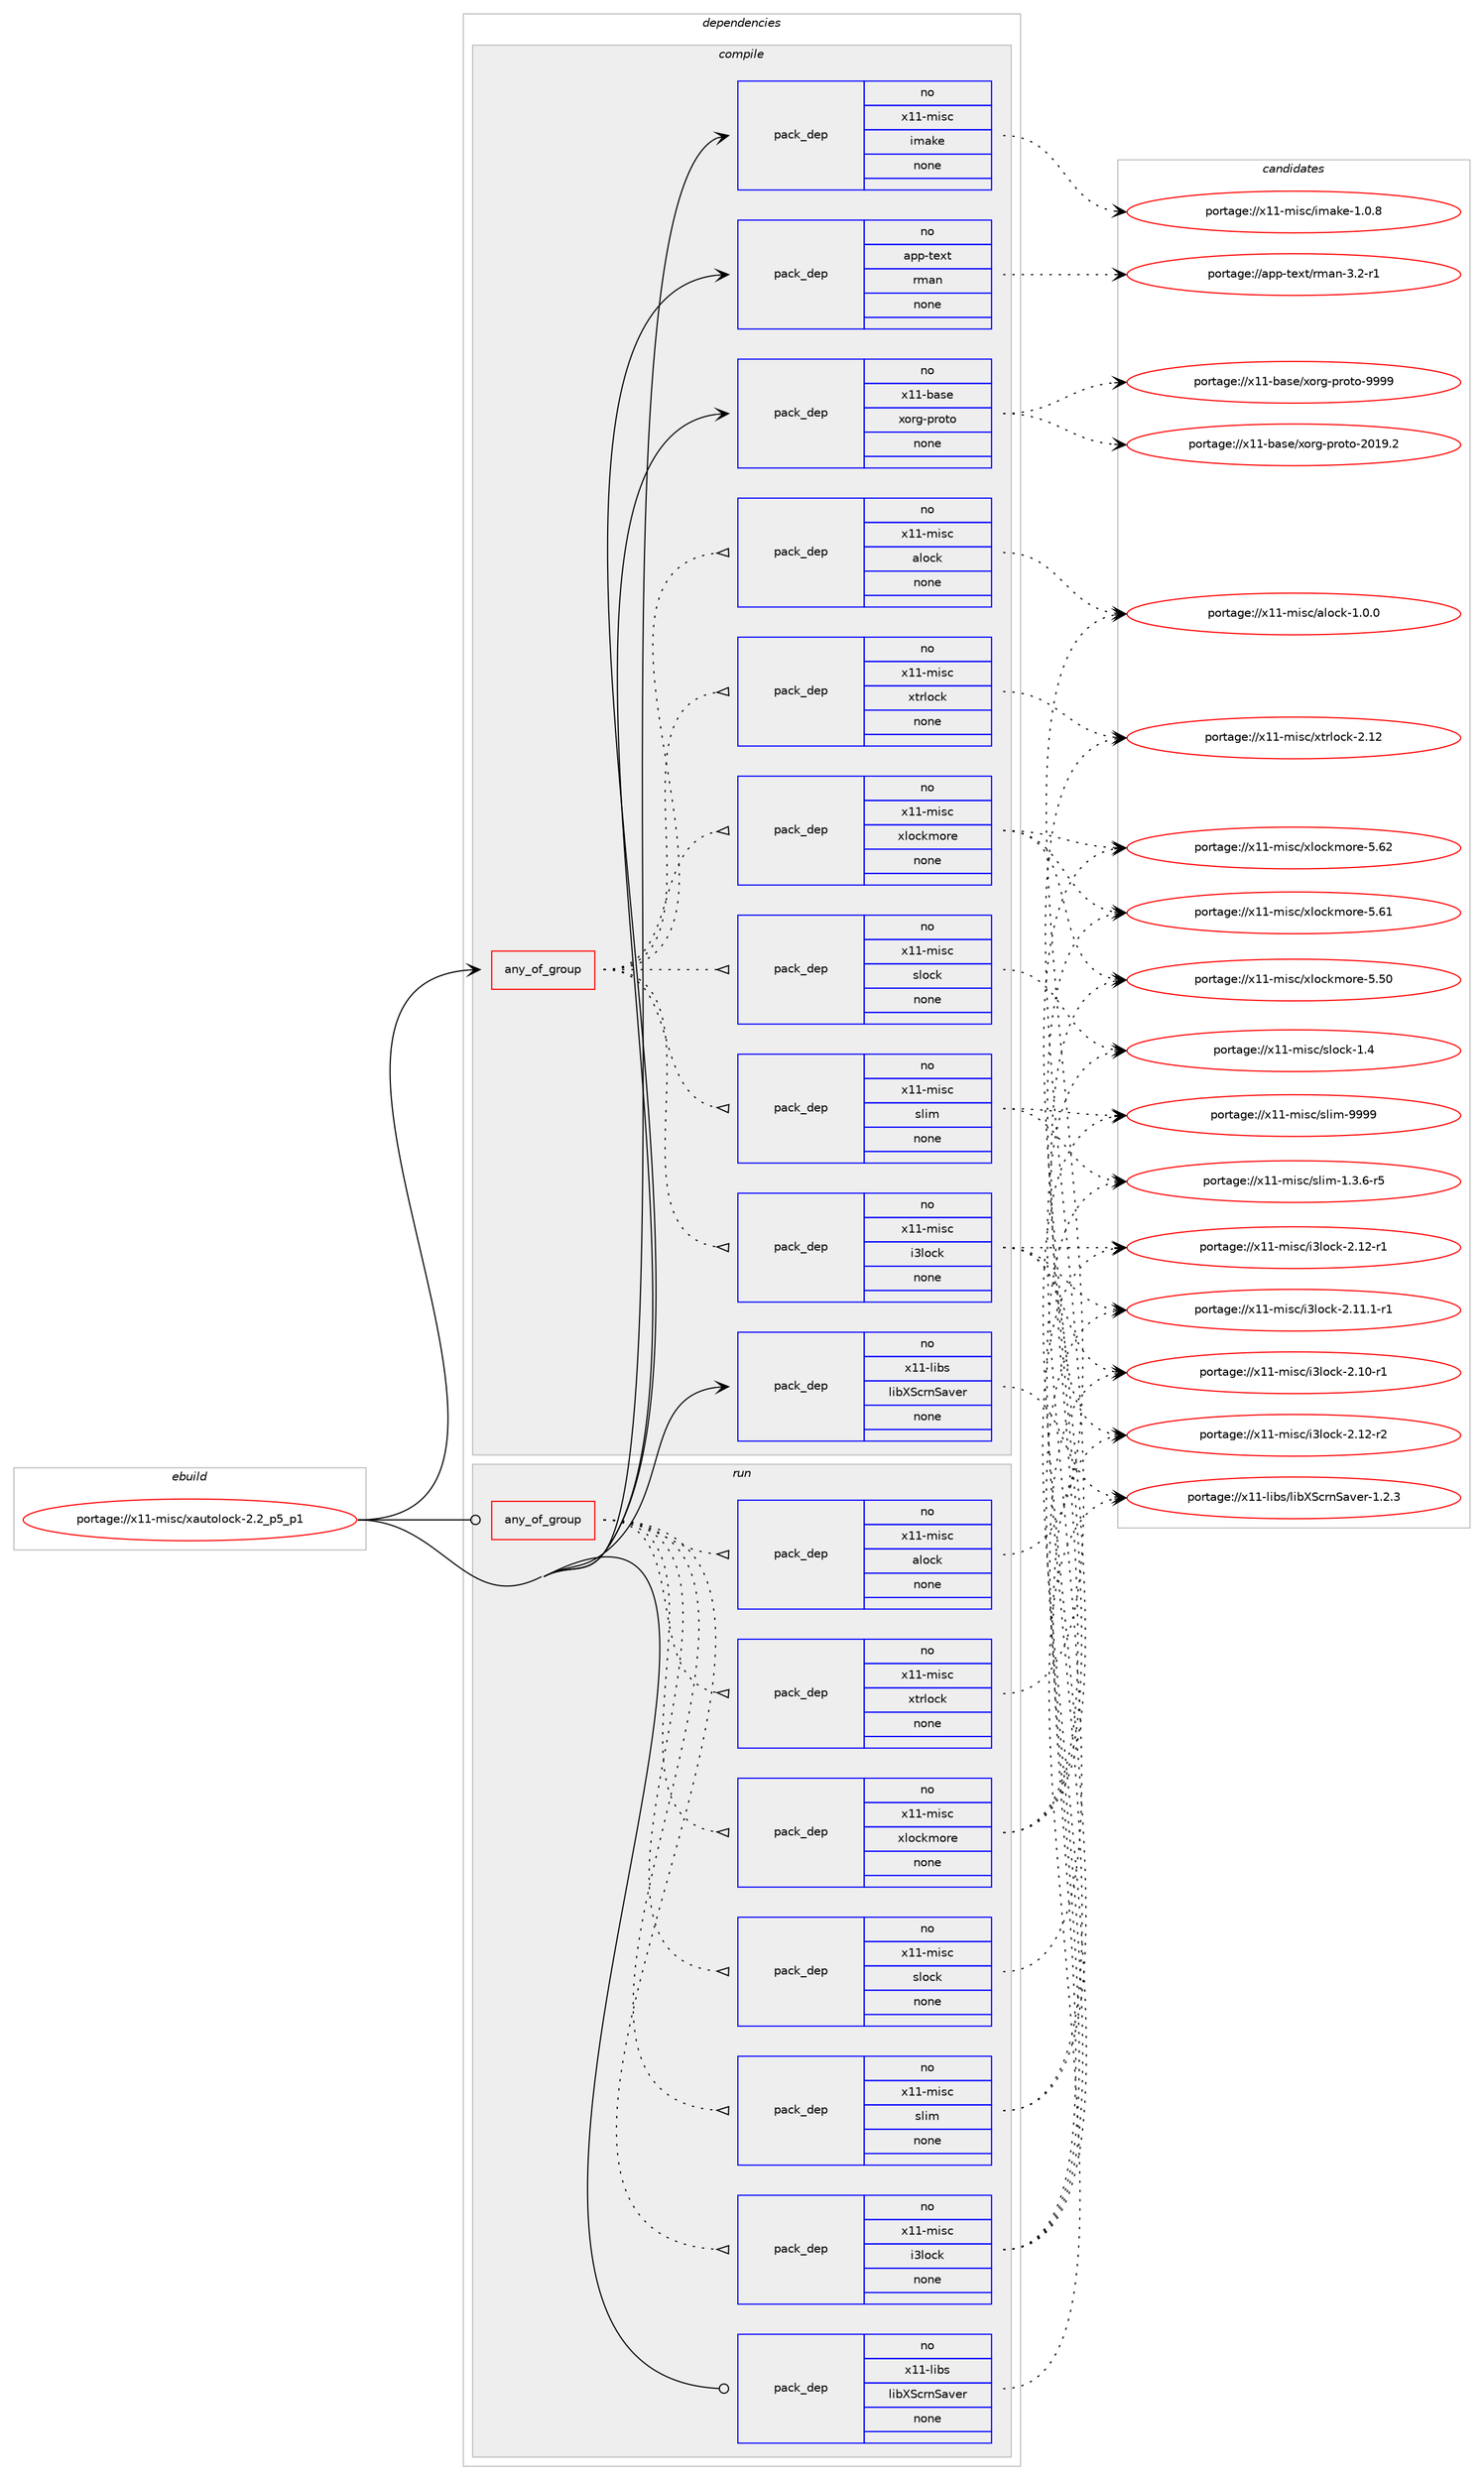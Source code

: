 digraph prolog {

# *************
# Graph options
# *************

newrank=true;
concentrate=true;
compound=true;
graph [rankdir=LR,fontname=Helvetica,fontsize=10,ranksep=1.5];#, ranksep=2.5, nodesep=0.2];
edge  [arrowhead=vee];
node  [fontname=Helvetica,fontsize=10];

# **********
# The ebuild
# **********

subgraph cluster_leftcol {
color=gray;
rank=same;
label=<<i>ebuild</i>>;
id [label="portage://x11-misc/xautolock-2.2_p5_p1", color=red, width=4, href="../x11-misc/xautolock-2.2_p5_p1.svg"];
}

# ****************
# The dependencies
# ****************

subgraph cluster_midcol {
color=gray;
label=<<i>dependencies</i>>;
subgraph cluster_compile {
fillcolor="#eeeeee";
style=filled;
label=<<i>compile</i>>;
subgraph any188 {
dependency11682 [label=<<TABLE BORDER="0" CELLBORDER="1" CELLSPACING="0" CELLPADDING="4"><TR><TD CELLPADDING="10">any_of_group</TD></TR></TABLE>>, shape=none, color=red];subgraph pack9815 {
dependency11683 [label=<<TABLE BORDER="0" CELLBORDER="1" CELLSPACING="0" CELLPADDING="4" WIDTH="220"><TR><TD ROWSPAN="6" CELLPADDING="30">pack_dep</TD></TR><TR><TD WIDTH="110">no</TD></TR><TR><TD>x11-misc</TD></TR><TR><TD>alock</TD></TR><TR><TD>none</TD></TR><TR><TD></TD></TR></TABLE>>, shape=none, color=blue];
}
dependency11682:e -> dependency11683:w [weight=20,style="dotted",arrowhead="oinv"];
subgraph pack9816 {
dependency11684 [label=<<TABLE BORDER="0" CELLBORDER="1" CELLSPACING="0" CELLPADDING="4" WIDTH="220"><TR><TD ROWSPAN="6" CELLPADDING="30">pack_dep</TD></TR><TR><TD WIDTH="110">no</TD></TR><TR><TD>x11-misc</TD></TR><TR><TD>i3lock</TD></TR><TR><TD>none</TD></TR><TR><TD></TD></TR></TABLE>>, shape=none, color=blue];
}
dependency11682:e -> dependency11684:w [weight=20,style="dotted",arrowhead="oinv"];
subgraph pack9817 {
dependency11685 [label=<<TABLE BORDER="0" CELLBORDER="1" CELLSPACING="0" CELLPADDING="4" WIDTH="220"><TR><TD ROWSPAN="6" CELLPADDING="30">pack_dep</TD></TR><TR><TD WIDTH="110">no</TD></TR><TR><TD>x11-misc</TD></TR><TR><TD>slim</TD></TR><TR><TD>none</TD></TR><TR><TD></TD></TR></TABLE>>, shape=none, color=blue];
}
dependency11682:e -> dependency11685:w [weight=20,style="dotted",arrowhead="oinv"];
subgraph pack9818 {
dependency11686 [label=<<TABLE BORDER="0" CELLBORDER="1" CELLSPACING="0" CELLPADDING="4" WIDTH="220"><TR><TD ROWSPAN="6" CELLPADDING="30">pack_dep</TD></TR><TR><TD WIDTH="110">no</TD></TR><TR><TD>x11-misc</TD></TR><TR><TD>slock</TD></TR><TR><TD>none</TD></TR><TR><TD></TD></TR></TABLE>>, shape=none, color=blue];
}
dependency11682:e -> dependency11686:w [weight=20,style="dotted",arrowhead="oinv"];
subgraph pack9819 {
dependency11687 [label=<<TABLE BORDER="0" CELLBORDER="1" CELLSPACING="0" CELLPADDING="4" WIDTH="220"><TR><TD ROWSPAN="6" CELLPADDING="30">pack_dep</TD></TR><TR><TD WIDTH="110">no</TD></TR><TR><TD>x11-misc</TD></TR><TR><TD>xlockmore</TD></TR><TR><TD>none</TD></TR><TR><TD></TD></TR></TABLE>>, shape=none, color=blue];
}
dependency11682:e -> dependency11687:w [weight=20,style="dotted",arrowhead="oinv"];
subgraph pack9820 {
dependency11688 [label=<<TABLE BORDER="0" CELLBORDER="1" CELLSPACING="0" CELLPADDING="4" WIDTH="220"><TR><TD ROWSPAN="6" CELLPADDING="30">pack_dep</TD></TR><TR><TD WIDTH="110">no</TD></TR><TR><TD>x11-misc</TD></TR><TR><TD>xtrlock</TD></TR><TR><TD>none</TD></TR><TR><TD></TD></TR></TABLE>>, shape=none, color=blue];
}
dependency11682:e -> dependency11688:w [weight=20,style="dotted",arrowhead="oinv"];
}
id:e -> dependency11682:w [weight=20,style="solid",arrowhead="vee"];
subgraph pack9821 {
dependency11689 [label=<<TABLE BORDER="0" CELLBORDER="1" CELLSPACING="0" CELLPADDING="4" WIDTH="220"><TR><TD ROWSPAN="6" CELLPADDING="30">pack_dep</TD></TR><TR><TD WIDTH="110">no</TD></TR><TR><TD>app-text</TD></TR><TR><TD>rman</TD></TR><TR><TD>none</TD></TR><TR><TD></TD></TR></TABLE>>, shape=none, color=blue];
}
id:e -> dependency11689:w [weight=20,style="solid",arrowhead="vee"];
subgraph pack9822 {
dependency11690 [label=<<TABLE BORDER="0" CELLBORDER="1" CELLSPACING="0" CELLPADDING="4" WIDTH="220"><TR><TD ROWSPAN="6" CELLPADDING="30">pack_dep</TD></TR><TR><TD WIDTH="110">no</TD></TR><TR><TD>x11-base</TD></TR><TR><TD>xorg-proto</TD></TR><TR><TD>none</TD></TR><TR><TD></TD></TR></TABLE>>, shape=none, color=blue];
}
id:e -> dependency11690:w [weight=20,style="solid",arrowhead="vee"];
subgraph pack9823 {
dependency11691 [label=<<TABLE BORDER="0" CELLBORDER="1" CELLSPACING="0" CELLPADDING="4" WIDTH="220"><TR><TD ROWSPAN="6" CELLPADDING="30">pack_dep</TD></TR><TR><TD WIDTH="110">no</TD></TR><TR><TD>x11-libs</TD></TR><TR><TD>libXScrnSaver</TD></TR><TR><TD>none</TD></TR><TR><TD></TD></TR></TABLE>>, shape=none, color=blue];
}
id:e -> dependency11691:w [weight=20,style="solid",arrowhead="vee"];
subgraph pack9824 {
dependency11692 [label=<<TABLE BORDER="0" CELLBORDER="1" CELLSPACING="0" CELLPADDING="4" WIDTH="220"><TR><TD ROWSPAN="6" CELLPADDING="30">pack_dep</TD></TR><TR><TD WIDTH="110">no</TD></TR><TR><TD>x11-misc</TD></TR><TR><TD>imake</TD></TR><TR><TD>none</TD></TR><TR><TD></TD></TR></TABLE>>, shape=none, color=blue];
}
id:e -> dependency11692:w [weight=20,style="solid",arrowhead="vee"];
}
subgraph cluster_compileandrun {
fillcolor="#eeeeee";
style=filled;
label=<<i>compile and run</i>>;
}
subgraph cluster_run {
fillcolor="#eeeeee";
style=filled;
label=<<i>run</i>>;
subgraph any189 {
dependency11693 [label=<<TABLE BORDER="0" CELLBORDER="1" CELLSPACING="0" CELLPADDING="4"><TR><TD CELLPADDING="10">any_of_group</TD></TR></TABLE>>, shape=none, color=red];subgraph pack9825 {
dependency11694 [label=<<TABLE BORDER="0" CELLBORDER="1" CELLSPACING="0" CELLPADDING="4" WIDTH="220"><TR><TD ROWSPAN="6" CELLPADDING="30">pack_dep</TD></TR><TR><TD WIDTH="110">no</TD></TR><TR><TD>x11-misc</TD></TR><TR><TD>alock</TD></TR><TR><TD>none</TD></TR><TR><TD></TD></TR></TABLE>>, shape=none, color=blue];
}
dependency11693:e -> dependency11694:w [weight=20,style="dotted",arrowhead="oinv"];
subgraph pack9826 {
dependency11695 [label=<<TABLE BORDER="0" CELLBORDER="1" CELLSPACING="0" CELLPADDING="4" WIDTH="220"><TR><TD ROWSPAN="6" CELLPADDING="30">pack_dep</TD></TR><TR><TD WIDTH="110">no</TD></TR><TR><TD>x11-misc</TD></TR><TR><TD>i3lock</TD></TR><TR><TD>none</TD></TR><TR><TD></TD></TR></TABLE>>, shape=none, color=blue];
}
dependency11693:e -> dependency11695:w [weight=20,style="dotted",arrowhead="oinv"];
subgraph pack9827 {
dependency11696 [label=<<TABLE BORDER="0" CELLBORDER="1" CELLSPACING="0" CELLPADDING="4" WIDTH="220"><TR><TD ROWSPAN="6" CELLPADDING="30">pack_dep</TD></TR><TR><TD WIDTH="110">no</TD></TR><TR><TD>x11-misc</TD></TR><TR><TD>slim</TD></TR><TR><TD>none</TD></TR><TR><TD></TD></TR></TABLE>>, shape=none, color=blue];
}
dependency11693:e -> dependency11696:w [weight=20,style="dotted",arrowhead="oinv"];
subgraph pack9828 {
dependency11697 [label=<<TABLE BORDER="0" CELLBORDER="1" CELLSPACING="0" CELLPADDING="4" WIDTH="220"><TR><TD ROWSPAN="6" CELLPADDING="30">pack_dep</TD></TR><TR><TD WIDTH="110">no</TD></TR><TR><TD>x11-misc</TD></TR><TR><TD>slock</TD></TR><TR><TD>none</TD></TR><TR><TD></TD></TR></TABLE>>, shape=none, color=blue];
}
dependency11693:e -> dependency11697:w [weight=20,style="dotted",arrowhead="oinv"];
subgraph pack9829 {
dependency11698 [label=<<TABLE BORDER="0" CELLBORDER="1" CELLSPACING="0" CELLPADDING="4" WIDTH="220"><TR><TD ROWSPAN="6" CELLPADDING="30">pack_dep</TD></TR><TR><TD WIDTH="110">no</TD></TR><TR><TD>x11-misc</TD></TR><TR><TD>xlockmore</TD></TR><TR><TD>none</TD></TR><TR><TD></TD></TR></TABLE>>, shape=none, color=blue];
}
dependency11693:e -> dependency11698:w [weight=20,style="dotted",arrowhead="oinv"];
subgraph pack9830 {
dependency11699 [label=<<TABLE BORDER="0" CELLBORDER="1" CELLSPACING="0" CELLPADDING="4" WIDTH="220"><TR><TD ROWSPAN="6" CELLPADDING="30">pack_dep</TD></TR><TR><TD WIDTH="110">no</TD></TR><TR><TD>x11-misc</TD></TR><TR><TD>xtrlock</TD></TR><TR><TD>none</TD></TR><TR><TD></TD></TR></TABLE>>, shape=none, color=blue];
}
dependency11693:e -> dependency11699:w [weight=20,style="dotted",arrowhead="oinv"];
}
id:e -> dependency11693:w [weight=20,style="solid",arrowhead="odot"];
subgraph pack9831 {
dependency11700 [label=<<TABLE BORDER="0" CELLBORDER="1" CELLSPACING="0" CELLPADDING="4" WIDTH="220"><TR><TD ROWSPAN="6" CELLPADDING="30">pack_dep</TD></TR><TR><TD WIDTH="110">no</TD></TR><TR><TD>x11-libs</TD></TR><TR><TD>libXScrnSaver</TD></TR><TR><TD>none</TD></TR><TR><TD></TD></TR></TABLE>>, shape=none, color=blue];
}
id:e -> dependency11700:w [weight=20,style="solid",arrowhead="odot"];
}
}

# **************
# The candidates
# **************

subgraph cluster_choices {
rank=same;
color=gray;
label=<<i>candidates</i>>;

subgraph choice9815 {
color=black;
nodesep=1;
choice12049494510910511599479710811199107454946484648 [label="portage://x11-misc/alock-1.0.0", color=red, width=4,href="../x11-misc/alock-1.0.0.svg"];
dependency11683:e -> choice12049494510910511599479710811199107454946484648:w [style=dotted,weight="100"];
}
subgraph choice9816 {
color=black;
nodesep=1;
choice1204949451091051159947105511081119910745504649504511450 [label="portage://x11-misc/i3lock-2.12-r2", color=red, width=4,href="../x11-misc/i3lock-2.12-r2.svg"];
choice1204949451091051159947105511081119910745504649504511449 [label="portage://x11-misc/i3lock-2.12-r1", color=red, width=4,href="../x11-misc/i3lock-2.12-r1.svg"];
choice12049494510910511599471055110811199107455046494946494511449 [label="portage://x11-misc/i3lock-2.11.1-r1", color=red, width=4,href="../x11-misc/i3lock-2.11.1-r1.svg"];
choice1204949451091051159947105511081119910745504649484511449 [label="portage://x11-misc/i3lock-2.10-r1", color=red, width=4,href="../x11-misc/i3lock-2.10-r1.svg"];
dependency11684:e -> choice1204949451091051159947105511081119910745504649504511450:w [style=dotted,weight="100"];
dependency11684:e -> choice1204949451091051159947105511081119910745504649504511449:w [style=dotted,weight="100"];
dependency11684:e -> choice12049494510910511599471055110811199107455046494946494511449:w [style=dotted,weight="100"];
dependency11684:e -> choice1204949451091051159947105511081119910745504649484511449:w [style=dotted,weight="100"];
}
subgraph choice9817 {
color=black;
nodesep=1;
choice12049494510910511599471151081051094557575757 [label="portage://x11-misc/slim-9999", color=red, width=4,href="../x11-misc/slim-9999.svg"];
choice12049494510910511599471151081051094549465146544511453 [label="portage://x11-misc/slim-1.3.6-r5", color=red, width=4,href="../x11-misc/slim-1.3.6-r5.svg"];
dependency11685:e -> choice12049494510910511599471151081051094557575757:w [style=dotted,weight="100"];
dependency11685:e -> choice12049494510910511599471151081051094549465146544511453:w [style=dotted,weight="100"];
}
subgraph choice9818 {
color=black;
nodesep=1;
choice12049494510910511599471151081119910745494652 [label="portage://x11-misc/slock-1.4", color=red, width=4,href="../x11-misc/slock-1.4.svg"];
dependency11686:e -> choice12049494510910511599471151081119910745494652:w [style=dotted,weight="100"];
}
subgraph choice9819 {
color=black;
nodesep=1;
choice1204949451091051159947120108111991071091111141014553465450 [label="portage://x11-misc/xlockmore-5.62", color=red, width=4,href="../x11-misc/xlockmore-5.62.svg"];
choice1204949451091051159947120108111991071091111141014553465449 [label="portage://x11-misc/xlockmore-5.61", color=red, width=4,href="../x11-misc/xlockmore-5.61.svg"];
choice1204949451091051159947120108111991071091111141014553465348 [label="portage://x11-misc/xlockmore-5.50", color=red, width=4,href="../x11-misc/xlockmore-5.50.svg"];
dependency11687:e -> choice1204949451091051159947120108111991071091111141014553465450:w [style=dotted,weight="100"];
dependency11687:e -> choice1204949451091051159947120108111991071091111141014553465449:w [style=dotted,weight="100"];
dependency11687:e -> choice1204949451091051159947120108111991071091111141014553465348:w [style=dotted,weight="100"];
}
subgraph choice9820 {
color=black;
nodesep=1;
choice1204949451091051159947120116114108111991074550464950 [label="portage://x11-misc/xtrlock-2.12", color=red, width=4,href="../x11-misc/xtrlock-2.12.svg"];
dependency11688:e -> choice1204949451091051159947120116114108111991074550464950:w [style=dotted,weight="100"];
}
subgraph choice9821 {
color=black;
nodesep=1;
choice97112112451161011201164711410997110455146504511449 [label="portage://app-text/rman-3.2-r1", color=red, width=4,href="../app-text/rman-3.2-r1.svg"];
dependency11689:e -> choice97112112451161011201164711410997110455146504511449:w [style=dotted,weight="100"];
}
subgraph choice9822 {
color=black;
nodesep=1;
choice120494945989711510147120111114103451121141111161114557575757 [label="portage://x11-base/xorg-proto-9999", color=red, width=4,href="../x11-base/xorg-proto-9999.svg"];
choice1204949459897115101471201111141034511211411111611145504849574650 [label="portage://x11-base/xorg-proto-2019.2", color=red, width=4,href="../x11-base/xorg-proto-2019.2.svg"];
dependency11690:e -> choice120494945989711510147120111114103451121141111161114557575757:w [style=dotted,weight="100"];
dependency11690:e -> choice1204949459897115101471201111141034511211411111611145504849574650:w [style=dotted,weight="100"];
}
subgraph choice9823 {
color=black;
nodesep=1;
choice1204949451081059811547108105988883991141108397118101114454946504651 [label="portage://x11-libs/libXScrnSaver-1.2.3", color=red, width=4,href="../x11-libs/libXScrnSaver-1.2.3.svg"];
dependency11691:e -> choice1204949451081059811547108105988883991141108397118101114454946504651:w [style=dotted,weight="100"];
}
subgraph choice9824 {
color=black;
nodesep=1;
choice120494945109105115994710510997107101454946484656 [label="portage://x11-misc/imake-1.0.8", color=red, width=4,href="../x11-misc/imake-1.0.8.svg"];
dependency11692:e -> choice120494945109105115994710510997107101454946484656:w [style=dotted,weight="100"];
}
subgraph choice9825 {
color=black;
nodesep=1;
choice12049494510910511599479710811199107454946484648 [label="portage://x11-misc/alock-1.0.0", color=red, width=4,href="../x11-misc/alock-1.0.0.svg"];
dependency11694:e -> choice12049494510910511599479710811199107454946484648:w [style=dotted,weight="100"];
}
subgraph choice9826 {
color=black;
nodesep=1;
choice1204949451091051159947105511081119910745504649504511450 [label="portage://x11-misc/i3lock-2.12-r2", color=red, width=4,href="../x11-misc/i3lock-2.12-r2.svg"];
choice1204949451091051159947105511081119910745504649504511449 [label="portage://x11-misc/i3lock-2.12-r1", color=red, width=4,href="../x11-misc/i3lock-2.12-r1.svg"];
choice12049494510910511599471055110811199107455046494946494511449 [label="portage://x11-misc/i3lock-2.11.1-r1", color=red, width=4,href="../x11-misc/i3lock-2.11.1-r1.svg"];
choice1204949451091051159947105511081119910745504649484511449 [label="portage://x11-misc/i3lock-2.10-r1", color=red, width=4,href="../x11-misc/i3lock-2.10-r1.svg"];
dependency11695:e -> choice1204949451091051159947105511081119910745504649504511450:w [style=dotted,weight="100"];
dependency11695:e -> choice1204949451091051159947105511081119910745504649504511449:w [style=dotted,weight="100"];
dependency11695:e -> choice12049494510910511599471055110811199107455046494946494511449:w [style=dotted,weight="100"];
dependency11695:e -> choice1204949451091051159947105511081119910745504649484511449:w [style=dotted,weight="100"];
}
subgraph choice9827 {
color=black;
nodesep=1;
choice12049494510910511599471151081051094557575757 [label="portage://x11-misc/slim-9999", color=red, width=4,href="../x11-misc/slim-9999.svg"];
choice12049494510910511599471151081051094549465146544511453 [label="portage://x11-misc/slim-1.3.6-r5", color=red, width=4,href="../x11-misc/slim-1.3.6-r5.svg"];
dependency11696:e -> choice12049494510910511599471151081051094557575757:w [style=dotted,weight="100"];
dependency11696:e -> choice12049494510910511599471151081051094549465146544511453:w [style=dotted,weight="100"];
}
subgraph choice9828 {
color=black;
nodesep=1;
choice12049494510910511599471151081119910745494652 [label="portage://x11-misc/slock-1.4", color=red, width=4,href="../x11-misc/slock-1.4.svg"];
dependency11697:e -> choice12049494510910511599471151081119910745494652:w [style=dotted,weight="100"];
}
subgraph choice9829 {
color=black;
nodesep=1;
choice1204949451091051159947120108111991071091111141014553465450 [label="portage://x11-misc/xlockmore-5.62", color=red, width=4,href="../x11-misc/xlockmore-5.62.svg"];
choice1204949451091051159947120108111991071091111141014553465449 [label="portage://x11-misc/xlockmore-5.61", color=red, width=4,href="../x11-misc/xlockmore-5.61.svg"];
choice1204949451091051159947120108111991071091111141014553465348 [label="portage://x11-misc/xlockmore-5.50", color=red, width=4,href="../x11-misc/xlockmore-5.50.svg"];
dependency11698:e -> choice1204949451091051159947120108111991071091111141014553465450:w [style=dotted,weight="100"];
dependency11698:e -> choice1204949451091051159947120108111991071091111141014553465449:w [style=dotted,weight="100"];
dependency11698:e -> choice1204949451091051159947120108111991071091111141014553465348:w [style=dotted,weight="100"];
}
subgraph choice9830 {
color=black;
nodesep=1;
choice1204949451091051159947120116114108111991074550464950 [label="portage://x11-misc/xtrlock-2.12", color=red, width=4,href="../x11-misc/xtrlock-2.12.svg"];
dependency11699:e -> choice1204949451091051159947120116114108111991074550464950:w [style=dotted,weight="100"];
}
subgraph choice9831 {
color=black;
nodesep=1;
choice1204949451081059811547108105988883991141108397118101114454946504651 [label="portage://x11-libs/libXScrnSaver-1.2.3", color=red, width=4,href="../x11-libs/libXScrnSaver-1.2.3.svg"];
dependency11700:e -> choice1204949451081059811547108105988883991141108397118101114454946504651:w [style=dotted,weight="100"];
}
}

}
